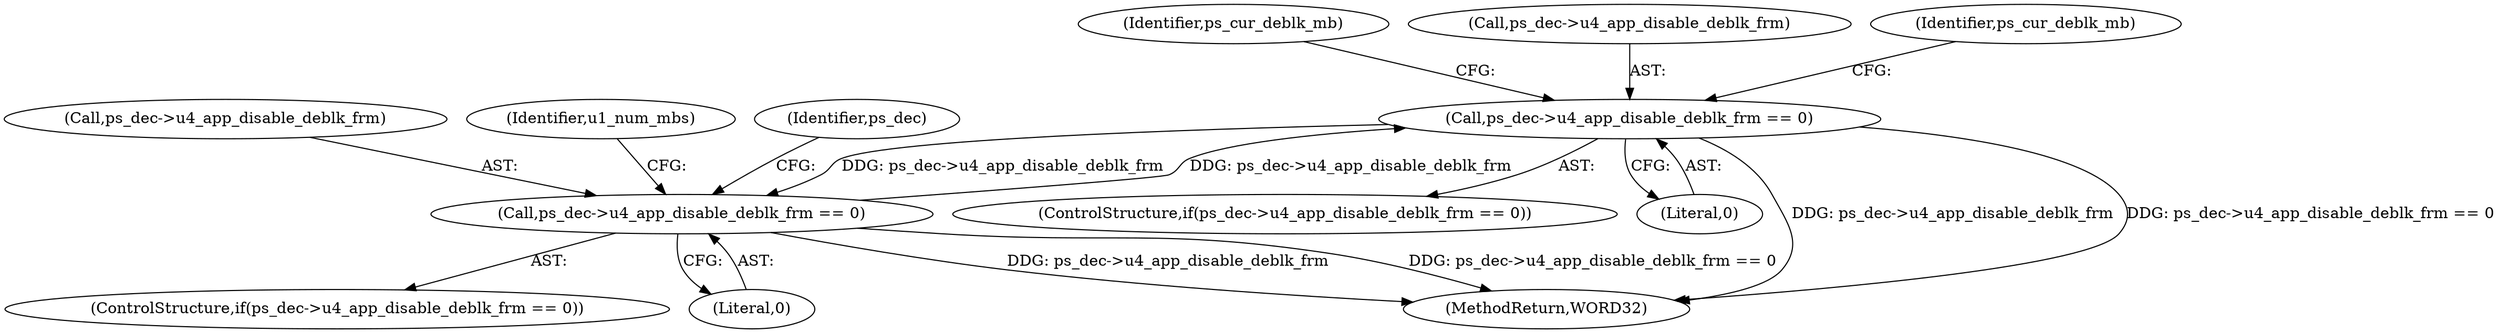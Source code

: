 digraph "0_Android_7950bf47b6944546a0aff11a7184947de9591b51@pointer" {
"1000263" [label="(Call,ps_dec->u4_app_disable_deblk_frm == 0)"];
"1000460" [label="(Call,ps_dec->u4_app_disable_deblk_frm == 0)"];
"1000263" [label="(Call,ps_dec->u4_app_disable_deblk_frm == 0)"];
"1000460" [label="(Call,ps_dec->u4_app_disable_deblk_frm == 0)"];
"1000262" [label="(ControlStructure,if(ps_dec->u4_app_disable_deblk_frm == 0))"];
"1000459" [label="(ControlStructure,if(ps_dec->u4_app_disable_deblk_frm == 0))"];
"1000464" [label="(Literal,0)"];
"1000267" [label="(Literal,0)"];
"1000269" [label="(Identifier,ps_cur_deblk_mb)"];
"1000461" [label="(Call,ps_dec->u4_app_disable_deblk_frm)"];
"1000263" [label="(Call,ps_dec->u4_app_disable_deblk_frm == 0)"];
"1000474" [label="(Identifier,u1_num_mbs)"];
"1000264" [label="(Call,ps_dec->u4_app_disable_deblk_frm)"];
"1000279" [label="(Identifier,ps_cur_deblk_mb)"];
"1000466" [label="(Identifier,ps_dec)"];
"1000582" [label="(MethodReturn,WORD32)"];
"1000263" -> "1000262"  [label="AST: "];
"1000263" -> "1000267"  [label="CFG: "];
"1000264" -> "1000263"  [label="AST: "];
"1000267" -> "1000263"  [label="AST: "];
"1000269" -> "1000263"  [label="CFG: "];
"1000279" -> "1000263"  [label="CFG: "];
"1000263" -> "1000582"  [label="DDG: ps_dec->u4_app_disable_deblk_frm"];
"1000263" -> "1000582"  [label="DDG: ps_dec->u4_app_disable_deblk_frm == 0"];
"1000460" -> "1000263"  [label="DDG: ps_dec->u4_app_disable_deblk_frm"];
"1000263" -> "1000460"  [label="DDG: ps_dec->u4_app_disable_deblk_frm"];
"1000460" -> "1000459"  [label="AST: "];
"1000460" -> "1000464"  [label="CFG: "];
"1000461" -> "1000460"  [label="AST: "];
"1000464" -> "1000460"  [label="AST: "];
"1000466" -> "1000460"  [label="CFG: "];
"1000474" -> "1000460"  [label="CFG: "];
"1000460" -> "1000582"  [label="DDG: ps_dec->u4_app_disable_deblk_frm"];
"1000460" -> "1000582"  [label="DDG: ps_dec->u4_app_disable_deblk_frm == 0"];
}
